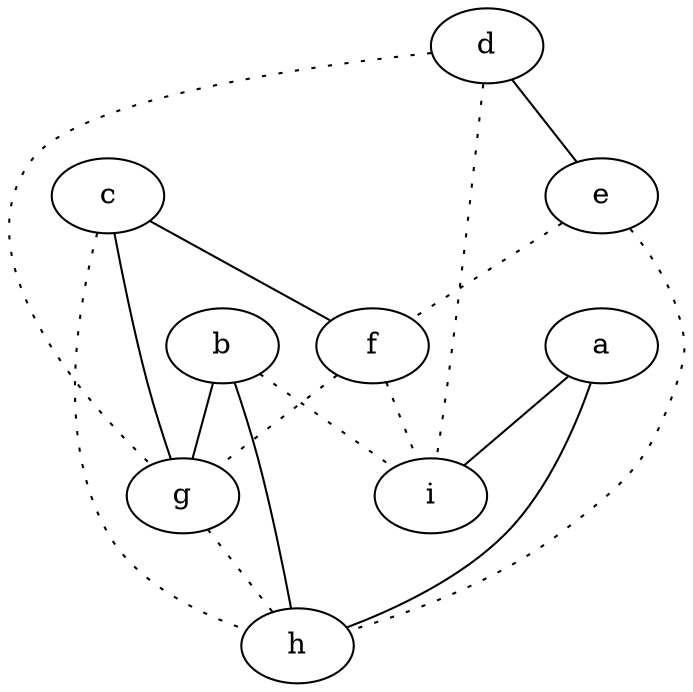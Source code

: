 graph {
a -- h;
a -- i;
b -- g;
b -- h;
b -- i [style=dotted];
c -- f;
c -- g;
c -- h [style=dotted];
d -- e;
d -- g [style=dotted];
d -- i [style=dotted];
e -- f [style=dotted];
e -- h [style=dotted];
f -- g [style=dotted];
f -- i [style=dotted];
g -- h [style=dotted];
}
